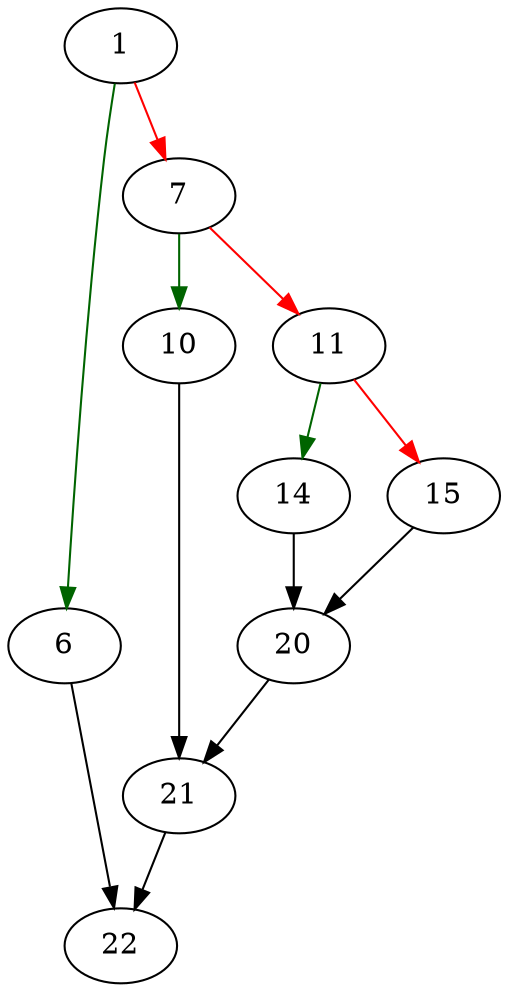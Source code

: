strict digraph "operatorMask" {
	// Node definitions.
	1 [entry=true];
	6;
	7;
	22;
	10;
	11;
	21;
	14;
	15;
	20;

	// Edge definitions.
	1 -> 6 [
		color=darkgreen
		cond=true
	];
	1 -> 7 [
		color=red
		cond=false
	];
	6 -> 22;
	7 -> 10 [
		color=darkgreen
		cond=true
	];
	7 -> 11 [
		color=red
		cond=false
	];
	10 -> 21;
	11 -> 14 [
		color=darkgreen
		cond=true
	];
	11 -> 15 [
		color=red
		cond=false
	];
	21 -> 22;
	14 -> 20;
	15 -> 20;
	20 -> 21;
}